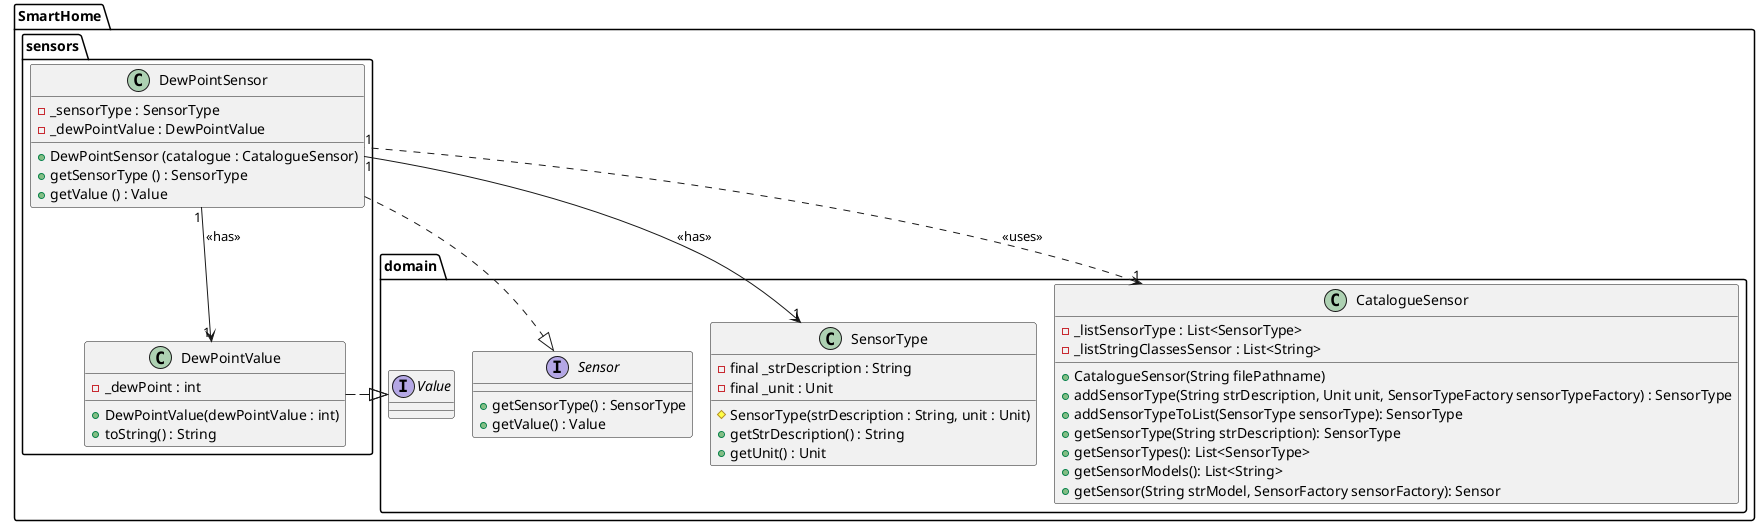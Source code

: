 @startuml
!pragma layout smetana

package SmartHome.sensors {

    class DewPointSensor {
        - _sensorType : SensorType
        - _dewPointValue : DewPointValue

        + DewPointSensor (catalogue : CatalogueSensor)
        +getSensorType () : SensorType
        +getValue () : Value
    }

    class DewPointValue implements SmartHome.domain.Value {
        - _dewPoint : int

        + DewPointValue(dewPointValue : int)
        + toString() : String
    }

}

package SmartHome.domain {

    interface Sensor {
        + getSensorType() : SensorType
        + getValue() : Value
    }

    class SensorType {
    - final _strDescription : String
    - final _unit : Unit

    # SensorType(strDescription : String, unit : Unit)
    + getStrDescription() : String
    + getUnit() : Unit
    }

    interface Value {
    }

    class CatalogueSensor {
    - _listSensorType : List<SensorType>
    - _listStringClassesSensor : List<String>

    + CatalogueSensor(String filePathname)
    + addSensorType(String strDescription, Unit unit, SensorTypeFactory sensorTypeFactory) : SensorType
    + addSensorTypeToList(SensorType sensorType): SensorType
    + getSensorType(String strDescription): SensorType
    + getSensorTypes(): List<SensorType>
    + getSensorModels(): List<String>
    + getSensor(String strModel, SensorFactory sensorFactory): Sensor
    }
}

SmartHome.sensors.DewPointSensor  ..|>  SmartHome.domain.Sensor
SmartHome.sensors.DewPointSensor "1" --> "1" SmartHome.domain.SensorType : <<has>>
SmartHome.sensors.DewPointSensor "1" --> "1" SmartHome.sensors.DewPointValue : <<has>>
SmartHome.domain.CatalogueSensor "1" <.. "1" SmartHome.sensors.DewPointSensor : <<uses>>
SmartHome.sensors.DewPointValue  ..|>  SmartHome.domain.Value

@enduml